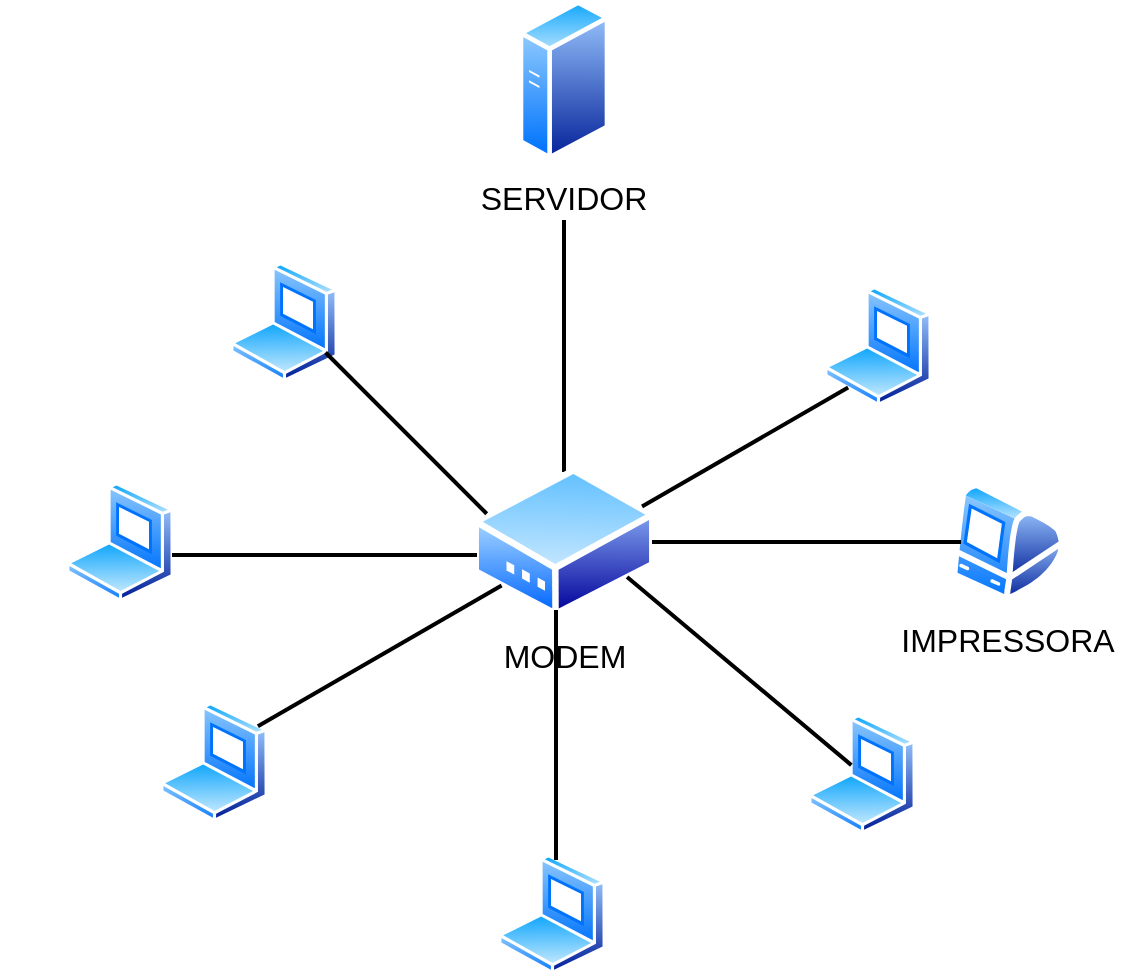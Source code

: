 <mxfile version="21.6.8" type="device">
  <diagram name="Página-1" id="w5kPkv4RoLpsWptskRP_">
    <mxGraphModel dx="2611" dy="1067" grid="0" gridSize="10" guides="1" tooltips="1" connect="1" arrows="1" fold="1" page="0" pageScale="1" pageWidth="827" pageHeight="1169" math="0" shadow="0">
      <root>
        <mxCell id="0" />
        <mxCell id="1" parent="0" />
        <mxCell id="fABPPj7qxIkxd5voSlL7-1" value="SERVIDOR" style="shape=image;whiteSpace=wrap;html=1;fontSize=16;labelBackgroundColor=default;verticalAlign=top;verticalLabelPosition=bottom;aspect=fixed;perimeter=ellipsePerimeter;shadow=0;dashed=0;spacingTop=3;image=img/lib/active_directory/generic_server.svg;" parent="1" vertex="1">
          <mxGeometry x="-353.01" y="-35" width="120" height="80" as="geometry" />
        </mxCell>
        <mxCell id="fABPPj7qxIkxd5voSlL7-4" value="" style="whiteSpace=wrap;html=1;fontSize=16;shape=image;labelBackgroundColor=default;verticalAlign=top;verticalLabelPosition=bottom;aspect=fixed;perimeter=ellipsePerimeter;shadow=0;dashed=0;spacingTop=3;image=img/lib/active_directory/laptop_client.svg;" parent="1" vertex="1">
          <mxGeometry x="-575" y="206" width="120" height="60" as="geometry" />
        </mxCell>
        <mxCell id="fABPPj7qxIkxd5voSlL7-6" value="" style="whiteSpace=wrap;html=1;fontSize=16;shape=image;labelBackgroundColor=default;verticalAlign=top;verticalLabelPosition=bottom;aspect=fixed;perimeter=ellipsePerimeter;shadow=0;dashed=0;spacingTop=3;image=img/lib/active_directory/laptop_client.svg;" parent="1" vertex="1">
          <mxGeometry x="-204" y="322" width="120" height="60" as="geometry" />
        </mxCell>
        <mxCell id="fABPPj7qxIkxd5voSlL7-8" value="" style="whiteSpace=wrap;html=1;fontSize=16;shape=image;labelBackgroundColor=default;verticalAlign=top;verticalLabelPosition=bottom;aspect=fixed;perimeter=ellipsePerimeter;shadow=0;dashed=0;spacingTop=3;image=img/lib/active_directory/laptop_client.svg;" parent="1" vertex="1">
          <mxGeometry x="-493" y="96" width="120" height="60" as="geometry" />
        </mxCell>
        <mxCell id="fABPPj7qxIkxd5voSlL7-10" value="" style="whiteSpace=wrap;html=1;fontSize=16;shape=image;labelBackgroundColor=default;verticalAlign=top;verticalLabelPosition=bottom;aspect=fixed;perimeter=ellipsePerimeter;shadow=0;dashed=0;spacingTop=3;image=img/lib/active_directory/laptop_client.svg;" parent="1" vertex="1">
          <mxGeometry x="-196" y="108" width="120" height="60" as="geometry" />
        </mxCell>
        <mxCell id="fABPPj7qxIkxd5voSlL7-12" value="" style="whiteSpace=wrap;html=1;fontSize=16;shape=image;labelBackgroundColor=default;verticalAlign=top;verticalLabelPosition=bottom;aspect=fixed;perimeter=ellipsePerimeter;shadow=0;dashed=0;spacingTop=3;image=img/lib/active_directory/laptop_client.svg;" parent="1" vertex="1">
          <mxGeometry x="-528" y="316" width="120" height="60" as="geometry" />
        </mxCell>
        <mxCell id="fABPPj7qxIkxd5voSlL7-14" value="" style="whiteSpace=wrap;html=1;fontSize=16;shape=image;labelBackgroundColor=default;verticalAlign=top;verticalLabelPosition=bottom;aspect=fixed;perimeter=ellipsePerimeter;shadow=0;dashed=0;spacingTop=3;image=img/lib/active_directory/laptop_client.svg;" parent="1" vertex="1">
          <mxGeometry x="-359" y="392" width="120" height="60" as="geometry" />
        </mxCell>
        <mxCell id="fABPPj7qxIkxd5voSlL7-16" value="IMPRESSORA" style="whiteSpace=wrap;html=1;fontSize=16;shape=image;labelBackgroundColor=default;verticalAlign=top;verticalLabelPosition=bottom;aspect=fixed;perimeter=ellipsePerimeter;shadow=0;dashed=0;spacingTop=3;image=img/lib/active_directory/mac_client.svg;" parent="1" vertex="1">
          <mxGeometry x="-131" y="206" width="120" height="60" as="geometry" />
        </mxCell>
        <mxCell id="fABPPj7qxIkxd5voSlL7-30" value="" style="line;strokeWidth=2;direction=south;html=1;fontSize=16;" parent="1" vertex="1">
          <mxGeometry x="-298" y="75" width="10" height="126" as="geometry" />
        </mxCell>
        <mxCell id="fABPPj7qxIkxd5voSlL7-33" value="MODEM" style="image;aspect=fixed;perimeter=ellipsePerimeter;html=1;align=center;shadow=0;dashed=0;spacingTop=3;image=img/lib/active_directory/modem.svg;fontSize=16;" parent="1" vertex="1">
          <mxGeometry x="-338.79" y="198" width="91.57" height="76" as="geometry" />
        </mxCell>
        <mxCell id="mgB4AacVhLYfzv998adl-4" value="" style="line;strokeWidth=2;direction=south;html=1;rotation=-45;" vertex="1" parent="1">
          <mxGeometry x="-376.94" y="124.56" width="10" height="114" as="geometry" />
        </mxCell>
        <mxCell id="mgB4AacVhLYfzv998adl-5" value="" style="line;strokeWidth=2;direction=south;html=1;rotation=-90;" vertex="1" parent="1">
          <mxGeometry x="-417.75" y="166.25" width="10" height="152.5" as="geometry" />
        </mxCell>
        <mxCell id="mgB4AacVhLYfzv998adl-6" value="" style="line;strokeWidth=2;direction=south;html=1;rotation=-120;" vertex="1" parent="1">
          <mxGeometry x="-390.13" y="222.61" width="10" height="140.72" as="geometry" />
        </mxCell>
        <mxCell id="mgB4AacVhLYfzv998adl-7" value="" style="line;strokeWidth=2;direction=south;html=1;" vertex="1" parent="1">
          <mxGeometry x="-302" y="270" width="10" height="125" as="geometry" />
        </mxCell>
        <mxCell id="mgB4AacVhLYfzv998adl-8" value="" style="line;strokeWidth=2;direction=south;html=1;rotation=-50;" vertex="1" parent="1">
          <mxGeometry x="-210.4" y="227.32" width="10" height="146.39" as="geometry" />
        </mxCell>
        <mxCell id="mgB4AacVhLYfzv998adl-9" value="" style="line;strokeWidth=2;direction=south;html=1;rotation=90;" vertex="1" parent="1">
          <mxGeometry x="-176.75" y="158.75" width="10" height="154.5" as="geometry" />
        </mxCell>
        <mxCell id="mgB4AacVhLYfzv998adl-11" value="" style="line;strokeWidth=2;direction=south;html=1;rotation=60;" vertex="1" parent="1">
          <mxGeometry x="-207.46" y="129" width="10" height="119" as="geometry" />
        </mxCell>
      </root>
    </mxGraphModel>
  </diagram>
</mxfile>

